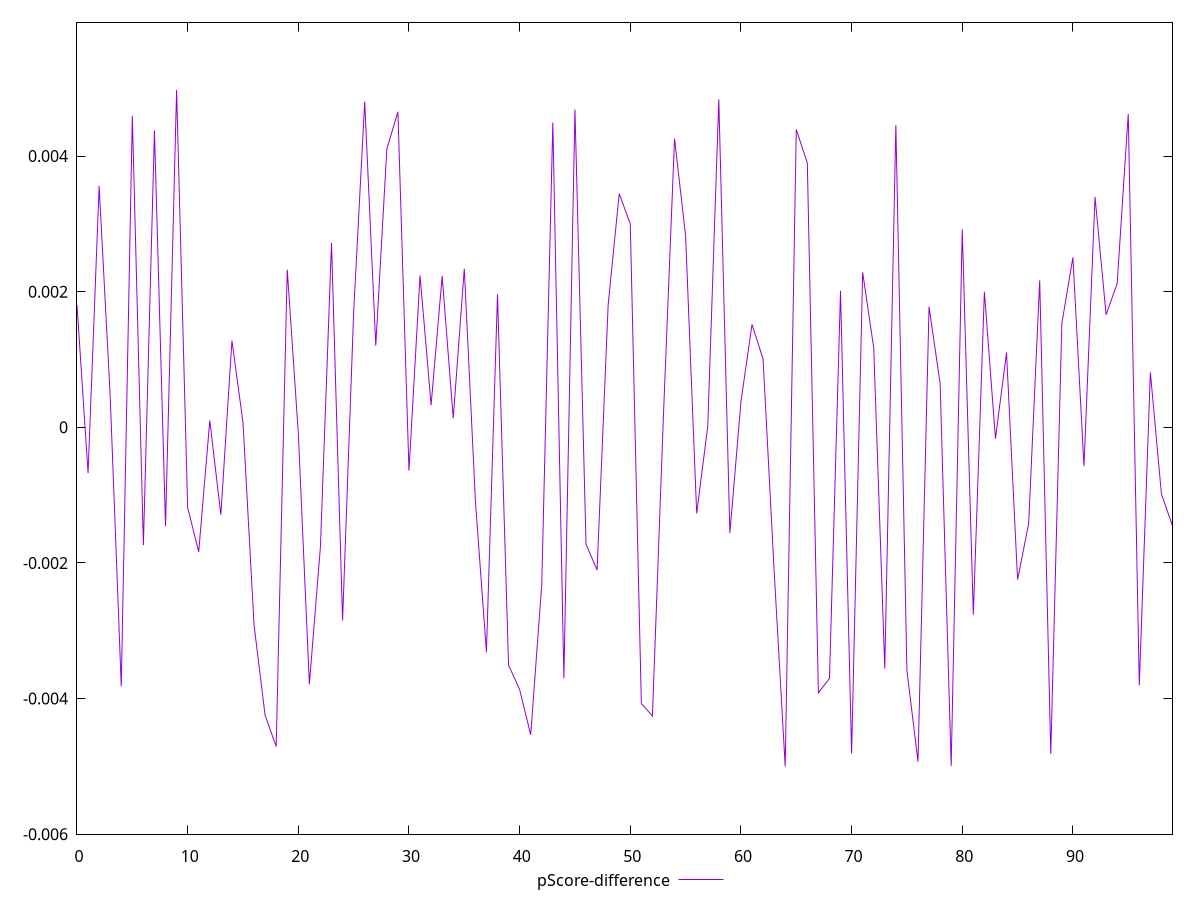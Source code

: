 reset

$pScoreDifference <<EOF
0 0.001803706700164387
1 -0.000674790346066434
2 0.003558966934843477
3 0.00045995724417646766
4 -0.0038192477852193596
5 0.004590654807935857
6 -0.0017370588881050475
7 0.004373575131348617
8 -0.0014592903209250663
9 0.004972936891216917
10 -0.0011823858782228358
11 -0.0018368215677505573
12 0.00010149291828276397
13 -0.0012897530838956728
14 0.0012782289813445535
15 0.00007459493642492099
16 -0.0029164580998711775
17 -0.004248508450688693
18 -0.0047066569593896546
19 0.0023245484321173793
20 -0.00008836587351412906
21 -0.003787724220368216
22 -0.0017574893878894438
23 0.002717818728690924
24 -0.002848324794457624
25 0.0016929286160081158
26 0.004804484498993844
27 0.0012060569506987528
28 0.004103058447076813
29 0.0046537188597585155
30 -0.0006381085033585476
31 0.002240524496912033
32 0.0003274327072770866
33 0.002231264334319416
34 0.000133201093864721
35 0.0023374528522436266
36 -0.0010750301262353323
37 -0.0033163758553208522
38 0.0019635716811504667
39 -0.00350921304058871
40 -0.0038654130138461307
41 -0.004534926228635161
42 -0.002317089914932402
43 0.004493026775252873
44 -0.003699925306307472
45 0.004686389573649197
46 -0.0017231560558566006
47 -0.002104733059515973
48 0.0018060246934951119
49 0.0034454566621032745
50 0.0029998363360002056
51 -0.004072677258993962
52 -0.004257636352519634
53 0.00018997830501910062
54 0.004256876397631837
55 0.0028213751951667865
56 -0.0012688543685375198
57 0.000011072214562979354
58 0.004834754981157263
59 -0.001559409944531187
60 0.00037487499611033037
61 0.001516861661157387
62 0.001006761271645007
63 -0.002115687225045848
64 -0.004999282690652529
65 0.00439340101860608
66 0.003894831609946081
67 -0.00391466666871676
68 -0.0037021479784218325
69 0.002014002565306927
70 -0.004810173908206816
71 0.0022859186237861318
72 0.001169448483014257
73 -0.003558909901834495
74 0.004457083515930216
75 -0.00358514851040459
76 -0.00493134623137359
77 0.0017766602136471965
78 0.0006466957908445314
79 -0.004993313301659419
80 0.0029195504684641493
81 -0.002763806301578464
82 0.0019989163361737727
83 -0.00016746555409685726
84 0.0011022204551457415
85 -0.0022472666501988092
86 -0.0014212025048235821
87 0.0021662357719031133
88 -0.004817249323444073
89 0.0015313592760793915
90 0.0025048090504398157
91 -0.0005723715329859491
92 0.003397726412008528
93 0.0016599027864389049
94 0.00212202006783746
95 0.0046227736033025435
96 -0.0038014046597082407
97 0.0008115805603997606
98 -0.0009842079789544877
99 -0.0014537972216422945
EOF

set key outside below
set xrange [0:99]
set yrange [-0.005999282690652529:0.005972936891216917]
set trange [-0.005999282690652529:0.005972936891216917]
set terminal svg size 640, 500 enhanced background rgb 'white'
set output "report_00017_2021-02-10T15-08-03.406Z/first-contentful-paint/samples/pages/pScore-difference/values.svg"

plot $pScoreDifference title "pScore-difference" with line

reset
